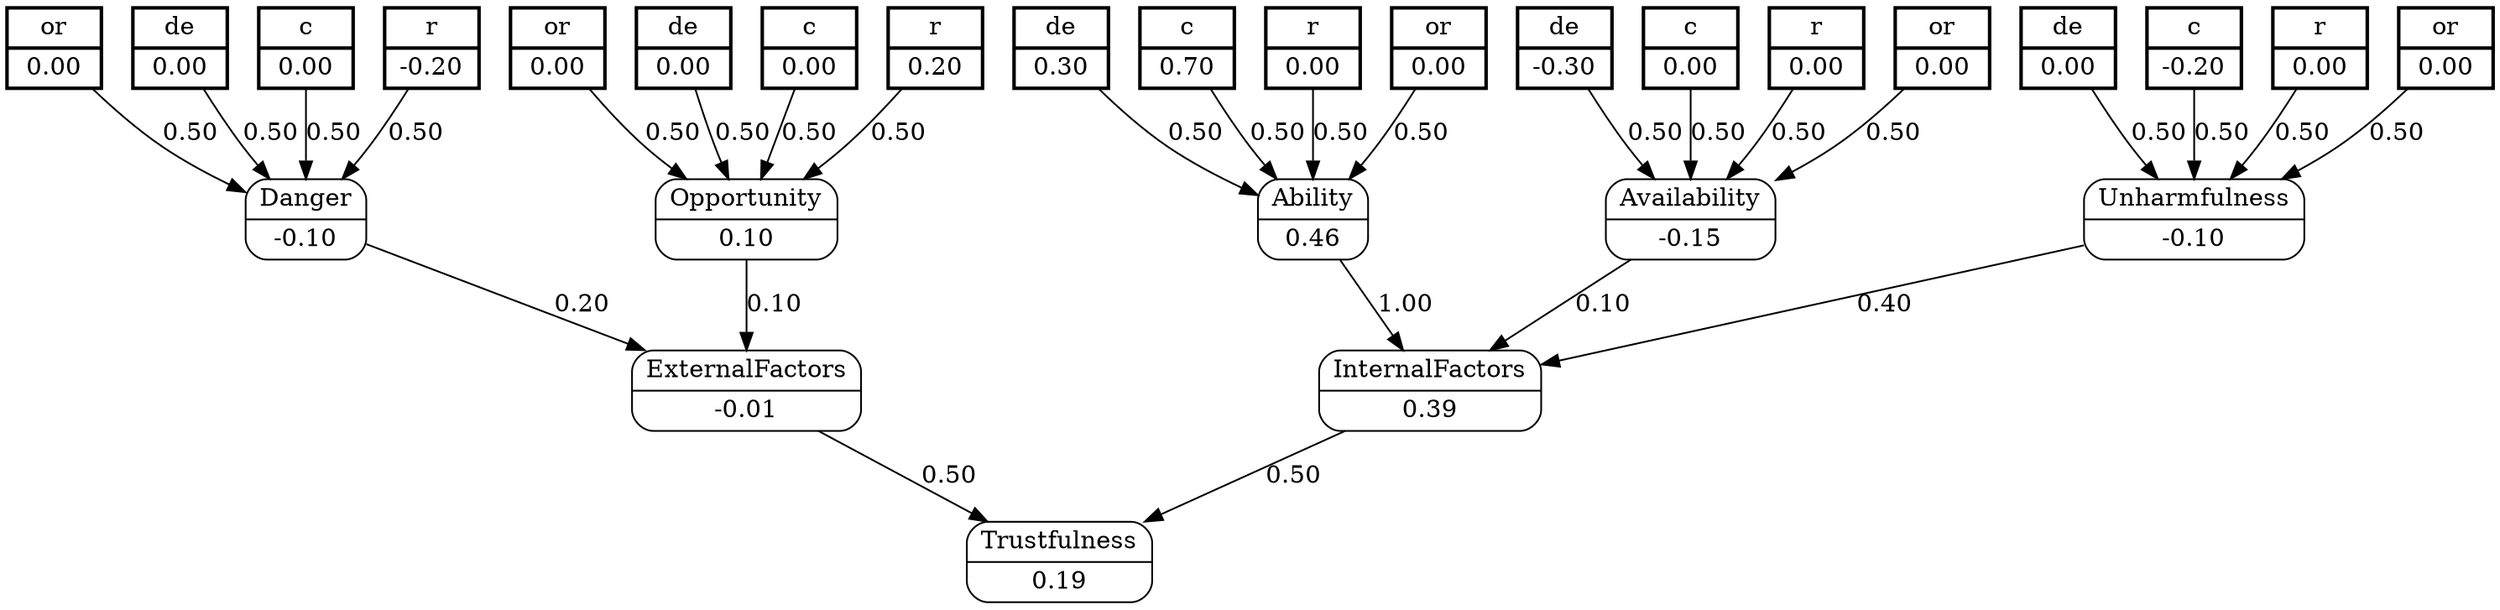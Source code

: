 digraph FCM_net{
	node [shape=record, style=rounded]
	0 [label="{de | 0.30}", style=bold, penwidth=2, peripheries=2];
	1 [label="{c | 0.70}", style=bold, penwidth=2, peripheries=2];
	2 [label="{r | 0.00}", style=bold, penwidth=2, peripheries=2];
	3 [label="{or | 0.00}", style=bold, penwidth=2, peripheries=2];
	4 [label="{de | -0.30}", style=bold, penwidth=2, peripheries=2];
	5 [label="{c | 0.00}", style=bold, penwidth=2, peripheries=2];
	6 [label="{r | 0.00}", style=bold, penwidth=2, peripheries=2];
	7 [label="{or | 0.00}", style=bold, penwidth=2, peripheries=2];
	8 [label="{de | 0.00}", style=bold, penwidth=2, peripheries=2];
	9 [label="{c | -0.20}", style=bold, penwidth=2, peripheries=2];
	10 [label="{r | 0.00}", style=bold, penwidth=2, peripheries=2];
	11 [label="{or | 0.00}", style=bold, penwidth=2, peripheries=2];
	12 [label="{de | 0.00}", style=bold, penwidth=2, peripheries=2];
	13 [label="{c | 0.00}", style=bold, penwidth=2, peripheries=2];
	14 [label="{r | 0.20}", style=bold, penwidth=2, peripheries=2];
	15 [label="{or | 0.00}", style=bold, penwidth=2, peripheries=2];
	16 [label="{de | 0.00}", style=bold, penwidth=2, peripheries=2];
	17 [label="{c | 0.00}", style=bold, penwidth=2, peripheries=2];
	18 [label="{r | -0.20}", style=bold, penwidth=2, peripheries=2];
	19 [label="{or | 0.00}", style=bold, penwidth=2, peripheries=2];
	0 [label="{de | 0.30}"];
	1 [label="{c | 0.70}"];
	2 [label="{r | 0.00}"];
	3 [label="{or | 0.00}"];
	4 [label="{de | -0.30}"];
	5 [label="{c | 0.00}"];
	6 [label="{r | 0.00}"];
	8 [label="{de | 0.00}"];
	9 [label="{c | -0.20}"];
	10 [label="{r | 0.00}"];
	12 [label="{de | 0.00}"];
	13 [label="{c | 0.00}"];
	14 [label="{r | 0.20}"];
	16 [label="{de | 0.00}"];
	20 [label="{Ability | 0.46}"];
	21 [label="{Availability | -0.15}"];
	22 [label="{Unharmfulness | -0.10}"];
	23 [label="{Opportunity | 0.10}"];
	24 [label="{Danger | -0.10}"];
	25 [label="{ExternalFactors | -0.01}"];
	26 [label="{InternalFactors | 0.39}"];
	27 [label="{Trustfulness | 0.19}"];
	0 -> 20 [label = "0.50"];
	1 -> 20 [label = "0.50"];
	2 -> 20 [label = "0.50"];
	3 -> 20 [label = "0.50"];
	4 -> 21 [label = "0.50"];
	5 -> 21 [label = "0.50"];
	6 -> 21 [label = "0.50"];
	7 -> 21 [label = "0.50"];
	8 -> 22 [label = "0.50"];
	9 -> 22 [label = "0.50"];
	10 -> 22 [label = "0.50"];
	11 -> 22 [label = "0.50"];
	12 -> 23 [label = "0.50"];
	13 -> 23 [label = "0.50"];
	14 -> 23 [label = "0.50"];
	15 -> 23 [label = "0.50"];
	16 -> 24 [label = "0.50"];
	17 -> 24 [label = "0.50"];
	18 -> 24 [label = "0.50"];
	19 -> 24 [label = "0.50"];
	20 -> 26 [label = "1.00"];
	21 -> 26 [label = "0.10"];
	22 -> 26 [label = "0.40"];
	23 -> 25 [label = "0.10"];
	24 -> 25 [label = "0.20"];
	25 -> 27 [label = "0.50"];
	26 -> 27 [label = "0.50"];
}